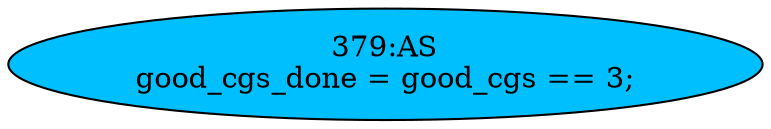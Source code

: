 strict digraph "" {
	node [label="\N"];
	"379:AS"	 [ast="<pyverilog.vparser.ast.Assign object at 0x7f273e61b8d0>",
		def_var="['good_cgs_done']",
		fillcolor=deepskyblue,
		label="379:AS
good_cgs_done = good_cgs == 3;",
		statements="[]",
		style=filled,
		typ=Assign,
		use_var="['good_cgs']"];
}
